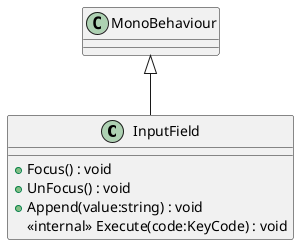 @startuml
class InputField {
    + Focus() : void
    + UnFocus() : void
    + Append(value:string) : void
    <<internal>> Execute(code:KeyCode) : void
}
MonoBehaviour <|-- InputField
@enduml
